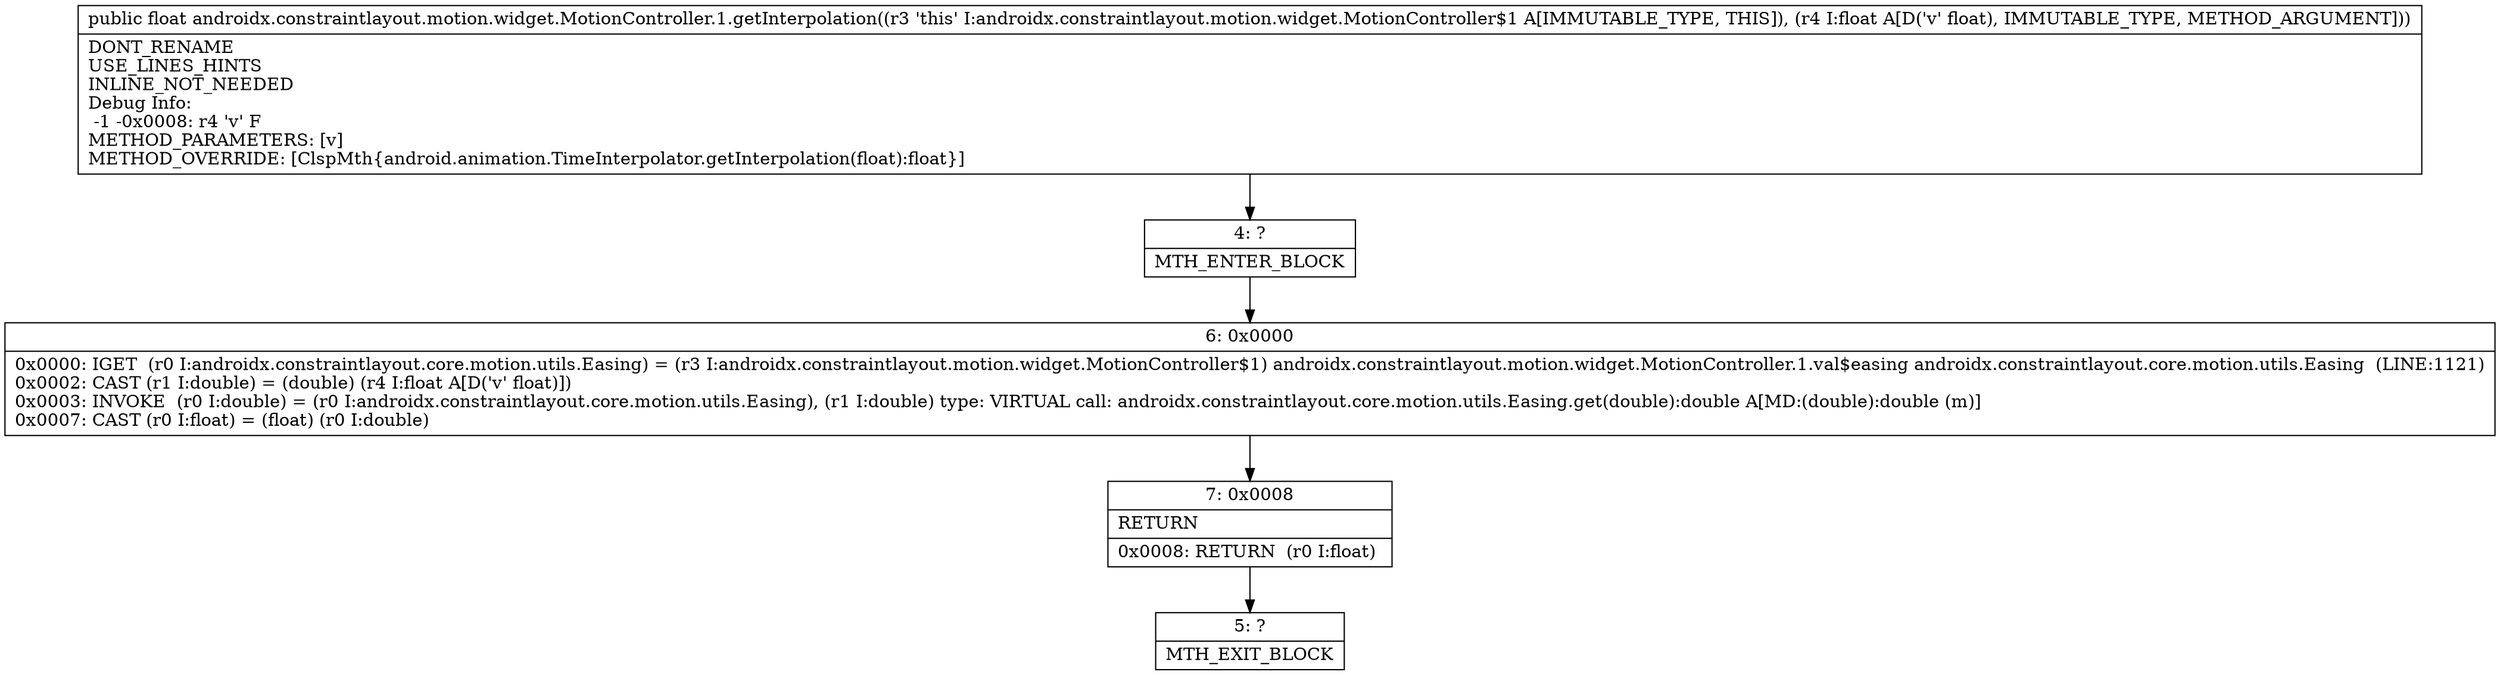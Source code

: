 digraph "CFG forandroidx.constraintlayout.motion.widget.MotionController.1.getInterpolation(F)F" {
Node_4 [shape=record,label="{4\:\ ?|MTH_ENTER_BLOCK\l}"];
Node_6 [shape=record,label="{6\:\ 0x0000|0x0000: IGET  (r0 I:androidx.constraintlayout.core.motion.utils.Easing) = (r3 I:androidx.constraintlayout.motion.widget.MotionController$1) androidx.constraintlayout.motion.widget.MotionController.1.val$easing androidx.constraintlayout.core.motion.utils.Easing  (LINE:1121)\l0x0002: CAST (r1 I:double) = (double) (r4 I:float A[D('v' float)]) \l0x0003: INVOKE  (r0 I:double) = (r0 I:androidx.constraintlayout.core.motion.utils.Easing), (r1 I:double) type: VIRTUAL call: androidx.constraintlayout.core.motion.utils.Easing.get(double):double A[MD:(double):double (m)]\l0x0007: CAST (r0 I:float) = (float) (r0 I:double) \l}"];
Node_7 [shape=record,label="{7\:\ 0x0008|RETURN\l|0x0008: RETURN  (r0 I:float) \l}"];
Node_5 [shape=record,label="{5\:\ ?|MTH_EXIT_BLOCK\l}"];
MethodNode[shape=record,label="{public float androidx.constraintlayout.motion.widget.MotionController.1.getInterpolation((r3 'this' I:androidx.constraintlayout.motion.widget.MotionController$1 A[IMMUTABLE_TYPE, THIS]), (r4 I:float A[D('v' float), IMMUTABLE_TYPE, METHOD_ARGUMENT]))  | DONT_RENAME\lUSE_LINES_HINTS\lINLINE_NOT_NEEDED\lDebug Info:\l  \-1 \-0x0008: r4 'v' F\lMETHOD_PARAMETERS: [v]\lMETHOD_OVERRIDE: [ClspMth\{android.animation.TimeInterpolator.getInterpolation(float):float\}]\l}"];
MethodNode -> Node_4;Node_4 -> Node_6;
Node_6 -> Node_7;
Node_7 -> Node_5;
}

